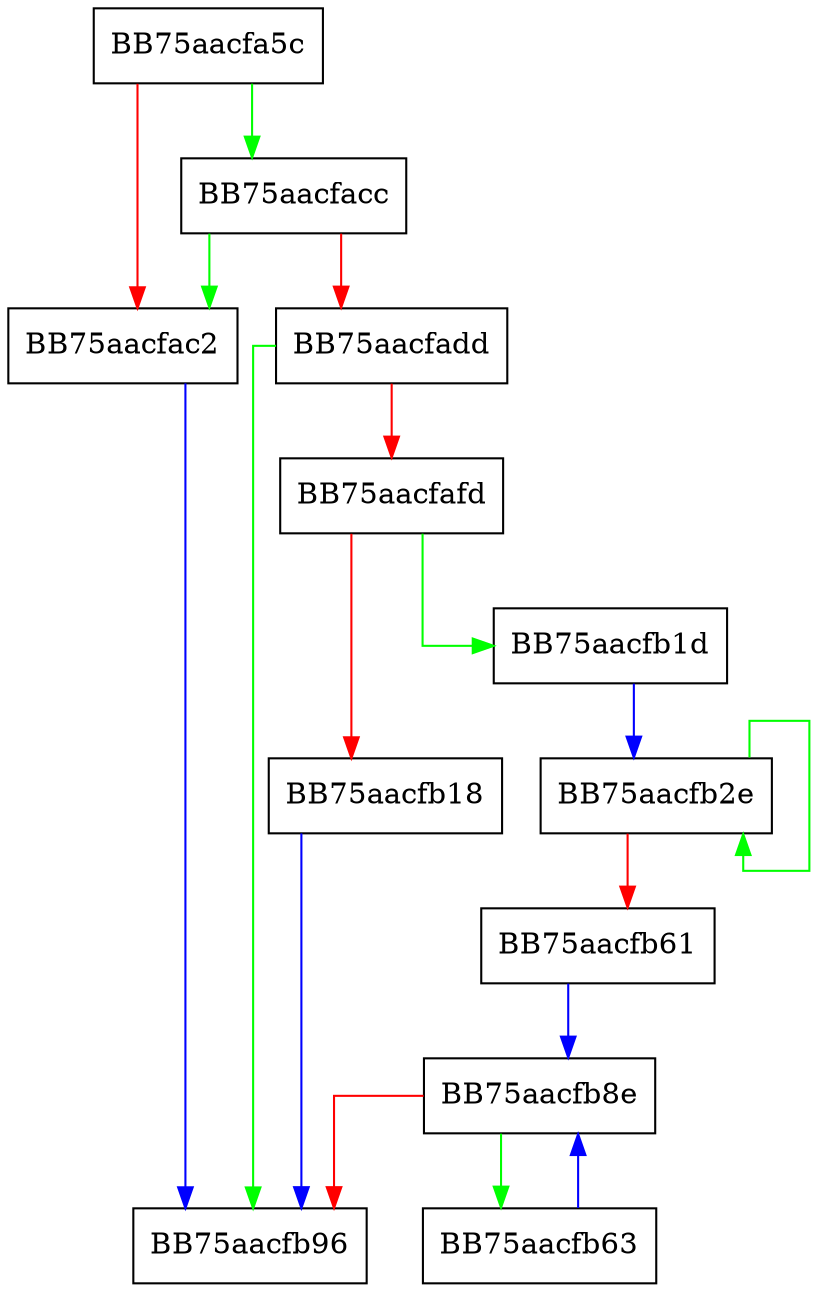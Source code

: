 digraph Init {
  node [shape="box"];
  graph [splines=ortho];
  BB75aacfa5c -> BB75aacfacc [color="green"];
  BB75aacfa5c -> BB75aacfac2 [color="red"];
  BB75aacfac2 -> BB75aacfb96 [color="blue"];
  BB75aacfacc -> BB75aacfac2 [color="green"];
  BB75aacfacc -> BB75aacfadd [color="red"];
  BB75aacfadd -> BB75aacfb96 [color="green"];
  BB75aacfadd -> BB75aacfafd [color="red"];
  BB75aacfafd -> BB75aacfb1d [color="green"];
  BB75aacfafd -> BB75aacfb18 [color="red"];
  BB75aacfb18 -> BB75aacfb96 [color="blue"];
  BB75aacfb1d -> BB75aacfb2e [color="blue"];
  BB75aacfb2e -> BB75aacfb2e [color="green"];
  BB75aacfb2e -> BB75aacfb61 [color="red"];
  BB75aacfb61 -> BB75aacfb8e [color="blue"];
  BB75aacfb63 -> BB75aacfb8e [color="blue"];
  BB75aacfb8e -> BB75aacfb63 [color="green"];
  BB75aacfb8e -> BB75aacfb96 [color="red"];
}